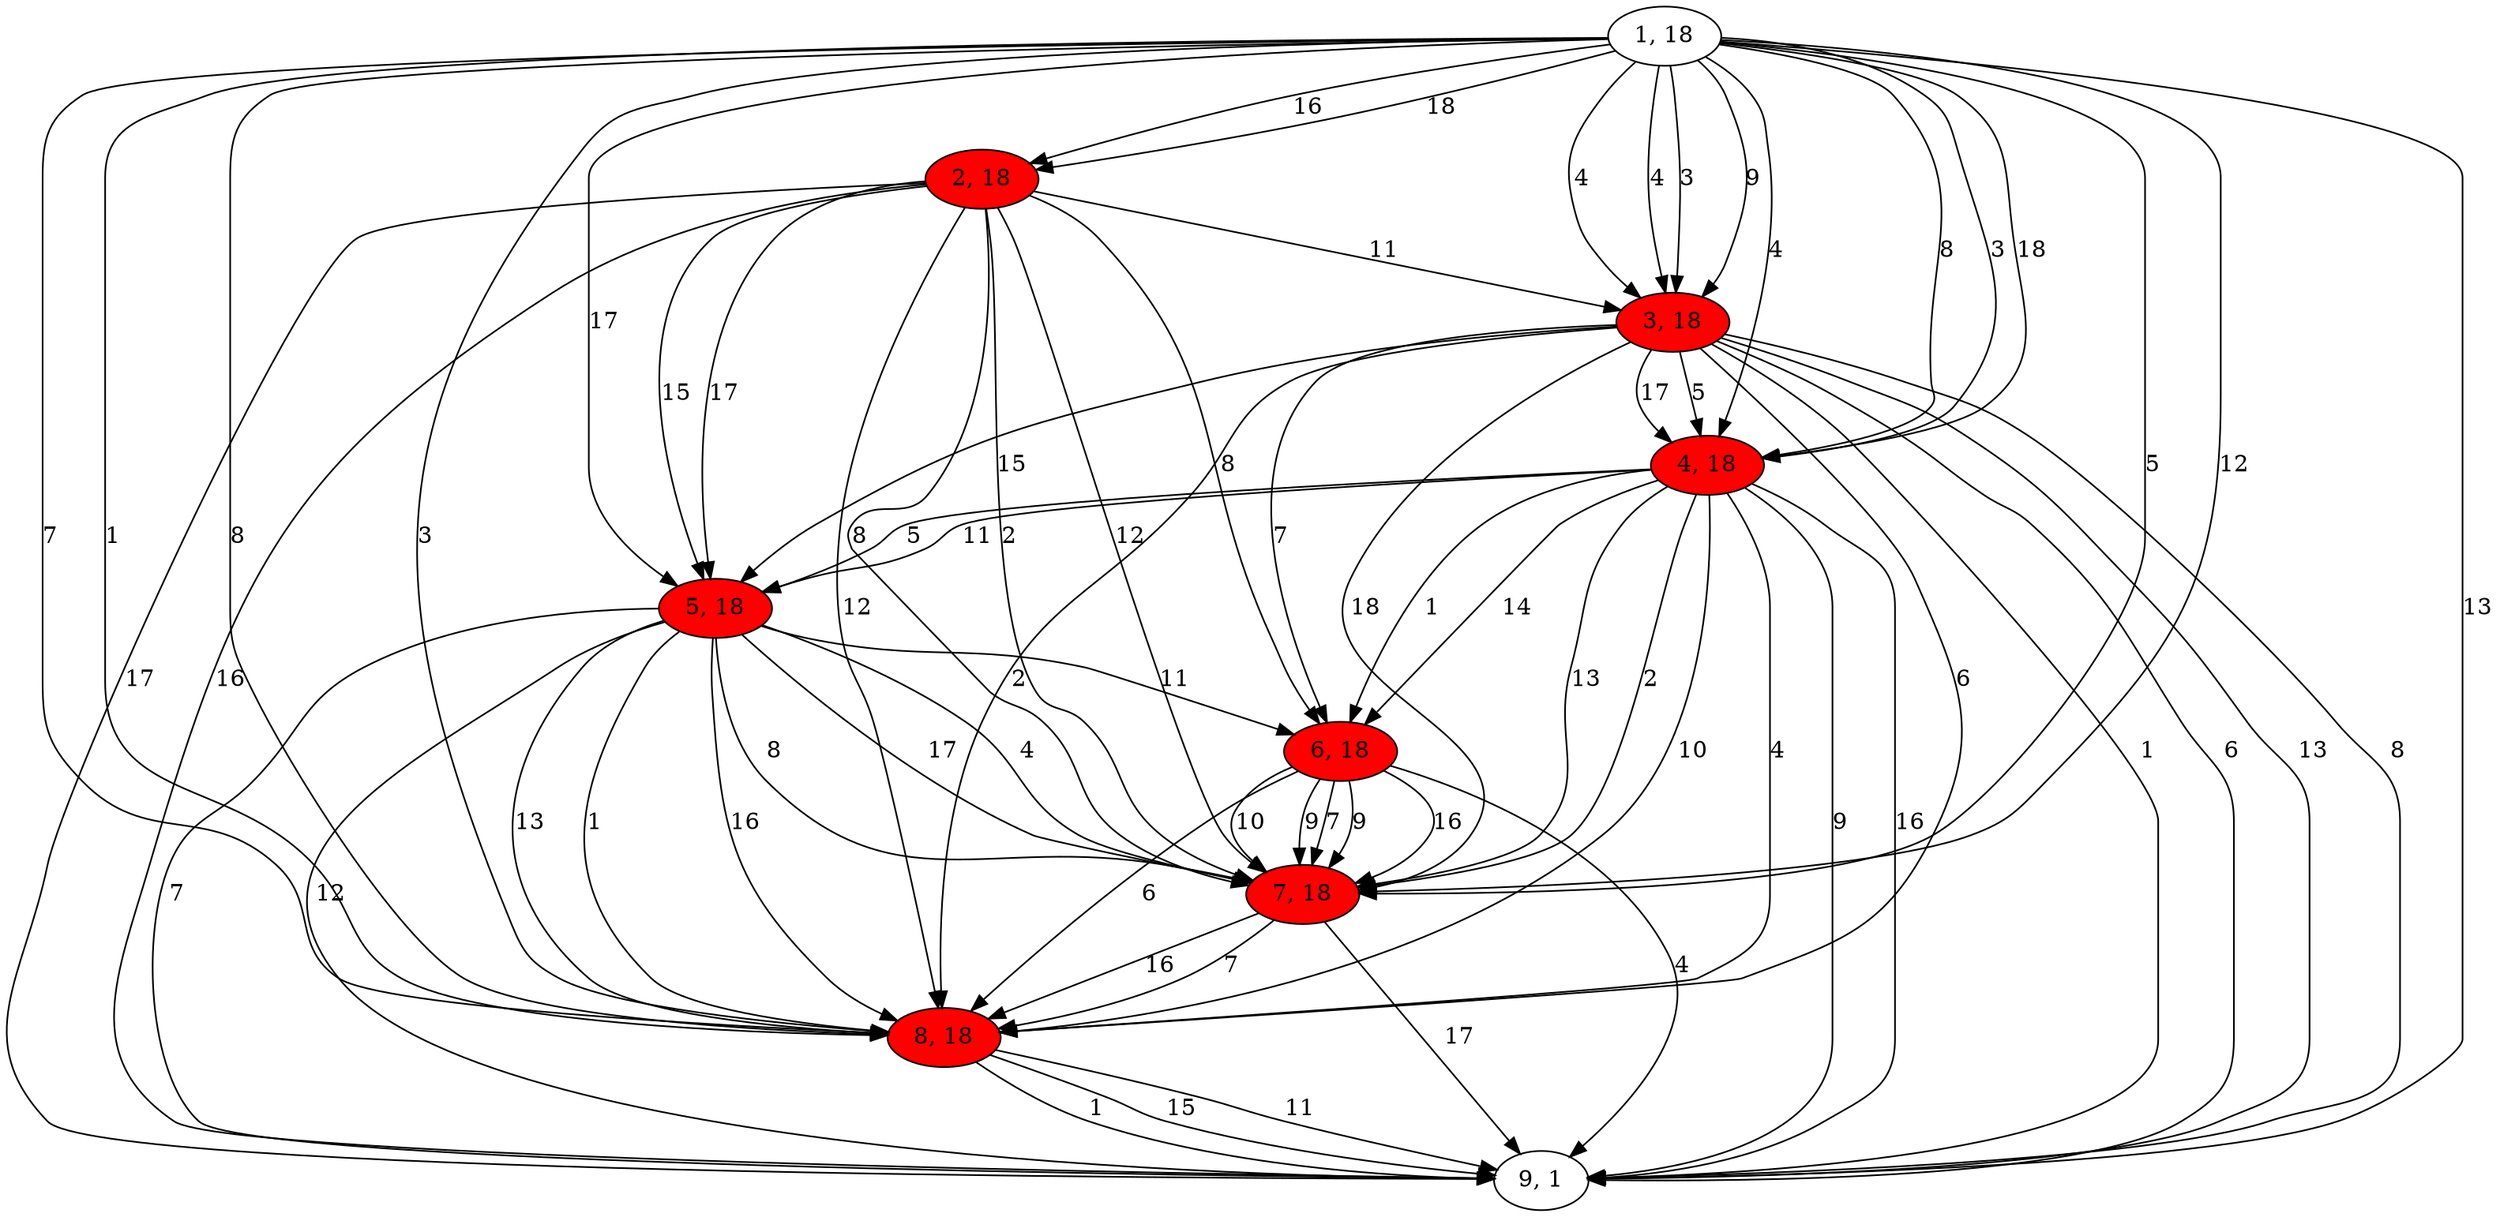 digraph G{
1[label="1, 18"]
2[label="2, 18"]
3[label="3, 18"]
4[label="4, 18"]
5[label="5, 18"]
6[label="6, 18"]
7[label="7, 18"]
8[label="8, 18"]
9[label="9, 1"]
1->8[label="7"]
1->3[label="9"]
1->8[label="1"]
1->3[label="4"]
1->4[label="8"]
1->4[label="3"]
1->3[label="4"]
1->8[label="8"]
1->4[label="18"]
1->5[label="17"]
1->7[label="5"]
1->9[label="13"]
1->8[label="3"]
1->7[label="12"]
1->2[label="16"]
1->4[label="4"]
1->3[label="3"]
1->2[label="18"]
2[style = filled,fillcolor=red]
2->7[label="8"]
2->7[label="2"]
2->5[label="15"]
2->8[label="12"]
2->9[label="17"]
2->3[label="11"]
2->6[label="8"]
2->9[label="16"]
2->7[label="12"]
2->5[label="17"]
3[style = filled,fillcolor=red]
3->9[label="6"]
3->4[label="17"]
3->8[label="6"]
3->7[label="18"]
3->5[label="15"]
3->6[label="7"]
3->4[label="5"]
3->8[label="2"]
3->9[label="13"]
3->9[label="8"]
3->9[label="1"]
4[style = filled,fillcolor=red]
4->9[label="9"]
4->6[label="1"]
4->7[label="13"]
4->7[label="2"]
4->8[label="10"]
4->5[label="11"]
4->9[label="16"]
4->5[label="5"]
4->8[label="4"]
4->6[label="14"]
5[style = filled,fillcolor=red]
5->7[label="8"]
5->6[label="11"]
5->8[label="13"]
5->9[label="7"]
5->7[label="17"]
5->9[label="12"]
5->8[label="1"]
5->8[label="16"]
5->7[label="4"]
6[style = filled,fillcolor=red]
6->7[label="16"]
6->7[label="10"]
6->7[label="9"]
6->7[label="7"]
6->8[label="6"]
6->9[label="4"]
6->7[label="9"]
7[style = filled,fillcolor=red]
7->8[label="16"]
7->9[label="17"]
7->8[label="7"]
8[style = filled,fillcolor=red]
8->9[label="1"]
8->9[label="15"]
8->9[label="11"]
}
